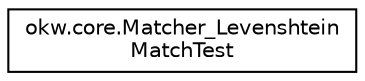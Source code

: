 digraph "Grafische Darstellung der Klassenhierarchie"
{
 // INTERACTIVE_SVG=YES
 // LATEX_PDF_SIZE
  edge [fontname="Helvetica",fontsize="10",labelfontname="Helvetica",labelfontsize="10"];
  node [fontname="Helvetica",fontsize="10",shape=record];
  rankdir="LR";
  Node0 [label="okw.core.Matcher_Levenshtein\lMatchTest",height=0.2,width=0.4,color="black", fillcolor="white", style="filled",URL="$classokw_1_1core_1_1_matcher___levenshtein_match_test.html",tooltip=" "];
}
